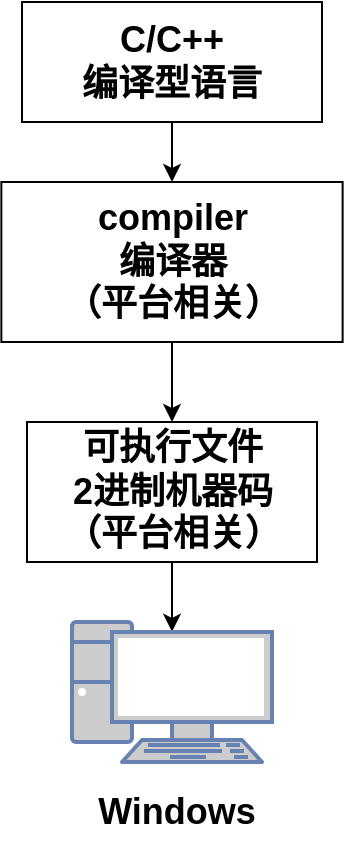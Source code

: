 <mxfile version="21.1.8" type="github">
  <diagram name="第 1 页" id="hyaVMUEm3G7n4ij23Q75">
    <mxGraphModel dx="1674" dy="764" grid="1" gridSize="10" guides="1" tooltips="1" connect="1" arrows="1" fold="1" page="1" pageScale="1" pageWidth="827" pageHeight="1169" math="0" shadow="0">
      <root>
        <mxCell id="0" />
        <mxCell id="1" parent="0" />
        <mxCell id="HN0UdaaIFjvMUCXcc_qg-5" style="edgeStyle=orthogonalEdgeStyle;rounded=0;orthogonalLoop=1;jettySize=auto;html=1;" edge="1" parent="1" source="HN0UdaaIFjvMUCXcc_qg-3" target="HN0UdaaIFjvMUCXcc_qg-4">
          <mxGeometry relative="1" as="geometry" />
        </mxCell>
        <mxCell id="HN0UdaaIFjvMUCXcc_qg-3" value="&lt;font style=&quot;font-size: 18px;&quot;&gt;&lt;b&gt;C/C++&lt;br style=&quot;border-color: var(--border-color);&quot;&gt;编译型语言&lt;/b&gt;&lt;/font&gt;" style="rounded=0;whiteSpace=wrap;html=1;" vertex="1" parent="1">
          <mxGeometry x="160" y="140" width="150" height="60" as="geometry" />
        </mxCell>
        <mxCell id="HN0UdaaIFjvMUCXcc_qg-7" style="edgeStyle=orthogonalEdgeStyle;rounded=0;orthogonalLoop=1;jettySize=auto;html=1;" edge="1" parent="1" source="HN0UdaaIFjvMUCXcc_qg-4" target="HN0UdaaIFjvMUCXcc_qg-6">
          <mxGeometry relative="1" as="geometry" />
        </mxCell>
        <mxCell id="HN0UdaaIFjvMUCXcc_qg-4" value="&lt;font style=&quot;font-size: 18px;&quot;&gt;&lt;b&gt;compiler&lt;br&gt;编译器&lt;br&gt;（平台相关）&lt;br&gt;&lt;/b&gt;&lt;/font&gt;" style="rounded=0;whiteSpace=wrap;html=1;" vertex="1" parent="1">
          <mxGeometry x="149.68" y="230" width="170.63" height="80" as="geometry" />
        </mxCell>
        <mxCell id="HN0UdaaIFjvMUCXcc_qg-9" style="edgeStyle=orthogonalEdgeStyle;rounded=0;orthogonalLoop=1;jettySize=auto;html=1;entryX=0.5;entryY=0.07;entryDx=0;entryDy=0;entryPerimeter=0;" edge="1" parent="1" source="HN0UdaaIFjvMUCXcc_qg-6" target="HN0UdaaIFjvMUCXcc_qg-8">
          <mxGeometry relative="1" as="geometry" />
        </mxCell>
        <mxCell id="HN0UdaaIFjvMUCXcc_qg-6" value="&lt;font style=&quot;font-size: 18px;&quot;&gt;&lt;b&gt;可执行文件&lt;br&gt;&lt;/b&gt;&lt;b style=&quot;border-color: var(--border-color);&quot;&gt;2进制机器码&lt;br&gt;&lt;/b&gt;&lt;b&gt;（平台相关）&lt;br&gt;&lt;/b&gt;&lt;/font&gt;" style="rounded=0;whiteSpace=wrap;html=1;" vertex="1" parent="1">
          <mxGeometry x="162.5" y="350" width="145" height="70" as="geometry" />
        </mxCell>
        <mxCell id="HN0UdaaIFjvMUCXcc_qg-8" value="" style="fontColor=#0066CC;verticalAlign=top;verticalLabelPosition=bottom;labelPosition=center;align=center;html=1;outlineConnect=0;fillColor=#CCCCCC;strokeColor=#6881B3;gradientColor=none;gradientDirection=north;strokeWidth=2;shape=mxgraph.networks.pc;" vertex="1" parent="1">
          <mxGeometry x="185" y="450" width="100" height="70" as="geometry" />
        </mxCell>
        <mxCell id="HN0UdaaIFjvMUCXcc_qg-10" value="&lt;font style=&quot;font-size: 18px;&quot;&gt;&lt;b&gt;Windows&lt;/b&gt;&lt;/font&gt;" style="text;html=1;strokeColor=none;fillColor=none;align=center;verticalAlign=middle;whiteSpace=wrap;rounded=0;" vertex="1" parent="1">
          <mxGeometry x="185" y="530" width="105" height="30" as="geometry" />
        </mxCell>
      </root>
    </mxGraphModel>
  </diagram>
</mxfile>
